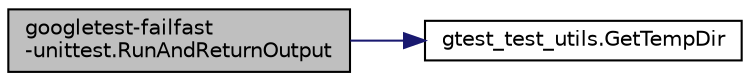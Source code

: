 digraph "googletest-failfast-unittest.RunAndReturnOutput"
{
 // LATEX_PDF_SIZE
  bgcolor="transparent";
  edge [fontname="Helvetica",fontsize="10",labelfontname="Helvetica",labelfontsize="10"];
  node [fontname="Helvetica",fontsize="10",shape=record];
  rankdir="LR";
  Node1 [label="googletest-failfast\l-unittest.RunAndReturnOutput",height=0.2,width=0.4,color="black", fillcolor="grey75", style="filled", fontcolor="black",tooltip=" "];
  Node1 -> Node2 [color="midnightblue",fontsize="10",style="solid",fontname="Helvetica"];
  Node2 [label="gtest_test_utils.GetTempDir",height=0.2,width=0.4,color="black",URL="$namespacegtest__test__utils.html#a25987e1cd76e93068b2afe6bac909d12",tooltip=" "];
}

